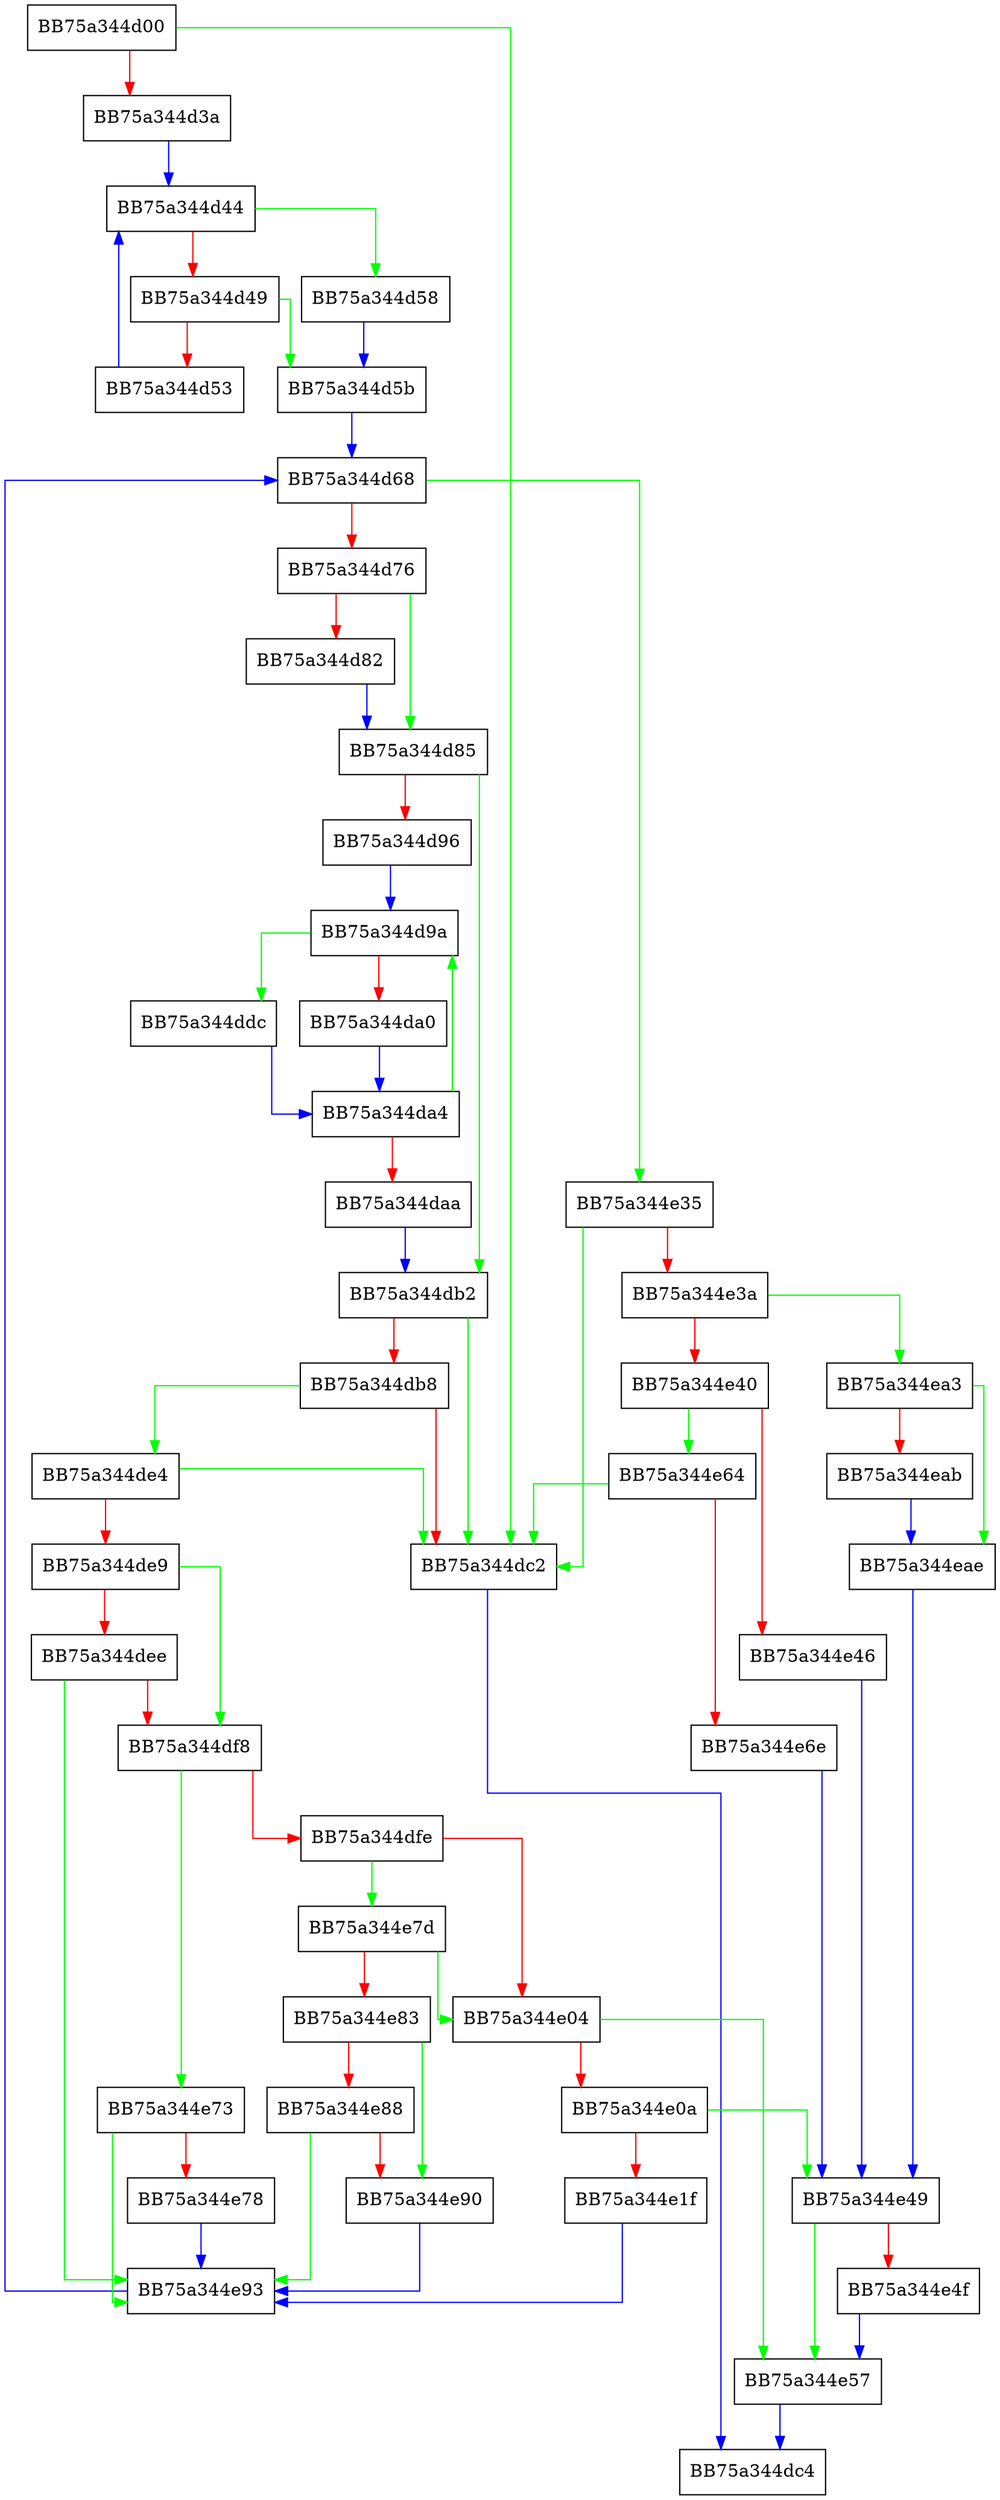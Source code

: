 digraph performThreadSwitch {
  node [shape="box"];
  graph [splines=ortho];
  BB75a344d00 -> BB75a344dc2 [color="green"];
  BB75a344d00 -> BB75a344d3a [color="red"];
  BB75a344d3a -> BB75a344d44 [color="blue"];
  BB75a344d44 -> BB75a344d58 [color="green"];
  BB75a344d44 -> BB75a344d49 [color="red"];
  BB75a344d49 -> BB75a344d5b [color="green"];
  BB75a344d49 -> BB75a344d53 [color="red"];
  BB75a344d53 -> BB75a344d44 [color="blue"];
  BB75a344d58 -> BB75a344d5b [color="blue"];
  BB75a344d5b -> BB75a344d68 [color="blue"];
  BB75a344d68 -> BB75a344e35 [color="green"];
  BB75a344d68 -> BB75a344d76 [color="red"];
  BB75a344d76 -> BB75a344d85 [color="green"];
  BB75a344d76 -> BB75a344d82 [color="red"];
  BB75a344d82 -> BB75a344d85 [color="blue"];
  BB75a344d85 -> BB75a344db2 [color="green"];
  BB75a344d85 -> BB75a344d96 [color="red"];
  BB75a344d96 -> BB75a344d9a [color="blue"];
  BB75a344d9a -> BB75a344ddc [color="green"];
  BB75a344d9a -> BB75a344da0 [color="red"];
  BB75a344da0 -> BB75a344da4 [color="blue"];
  BB75a344da4 -> BB75a344d9a [color="green"];
  BB75a344da4 -> BB75a344daa [color="red"];
  BB75a344daa -> BB75a344db2 [color="blue"];
  BB75a344db2 -> BB75a344dc2 [color="green"];
  BB75a344db2 -> BB75a344db8 [color="red"];
  BB75a344db8 -> BB75a344de4 [color="green"];
  BB75a344db8 -> BB75a344dc2 [color="red"];
  BB75a344dc2 -> BB75a344dc4 [color="blue"];
  BB75a344ddc -> BB75a344da4 [color="blue"];
  BB75a344de4 -> BB75a344dc2 [color="green"];
  BB75a344de4 -> BB75a344de9 [color="red"];
  BB75a344de9 -> BB75a344df8 [color="green"];
  BB75a344de9 -> BB75a344dee [color="red"];
  BB75a344dee -> BB75a344e93 [color="green"];
  BB75a344dee -> BB75a344df8 [color="red"];
  BB75a344df8 -> BB75a344e73 [color="green"];
  BB75a344df8 -> BB75a344dfe [color="red"];
  BB75a344dfe -> BB75a344e7d [color="green"];
  BB75a344dfe -> BB75a344e04 [color="red"];
  BB75a344e04 -> BB75a344e57 [color="green"];
  BB75a344e04 -> BB75a344e0a [color="red"];
  BB75a344e0a -> BB75a344e49 [color="green"];
  BB75a344e0a -> BB75a344e1f [color="red"];
  BB75a344e1f -> BB75a344e93 [color="blue"];
  BB75a344e35 -> BB75a344dc2 [color="green"];
  BB75a344e35 -> BB75a344e3a [color="red"];
  BB75a344e3a -> BB75a344ea3 [color="green"];
  BB75a344e3a -> BB75a344e40 [color="red"];
  BB75a344e40 -> BB75a344e64 [color="green"];
  BB75a344e40 -> BB75a344e46 [color="red"];
  BB75a344e46 -> BB75a344e49 [color="blue"];
  BB75a344e49 -> BB75a344e57 [color="green"];
  BB75a344e49 -> BB75a344e4f [color="red"];
  BB75a344e4f -> BB75a344e57 [color="blue"];
  BB75a344e57 -> BB75a344dc4 [color="blue"];
  BB75a344e64 -> BB75a344dc2 [color="green"];
  BB75a344e64 -> BB75a344e6e [color="red"];
  BB75a344e6e -> BB75a344e49 [color="blue"];
  BB75a344e73 -> BB75a344e93 [color="green"];
  BB75a344e73 -> BB75a344e78 [color="red"];
  BB75a344e78 -> BB75a344e93 [color="blue"];
  BB75a344e7d -> BB75a344e04 [color="green"];
  BB75a344e7d -> BB75a344e83 [color="red"];
  BB75a344e83 -> BB75a344e90 [color="green"];
  BB75a344e83 -> BB75a344e88 [color="red"];
  BB75a344e88 -> BB75a344e93 [color="green"];
  BB75a344e88 -> BB75a344e90 [color="red"];
  BB75a344e90 -> BB75a344e93 [color="blue"];
  BB75a344e93 -> BB75a344d68 [color="blue"];
  BB75a344ea3 -> BB75a344eae [color="green"];
  BB75a344ea3 -> BB75a344eab [color="red"];
  BB75a344eab -> BB75a344eae [color="blue"];
  BB75a344eae -> BB75a344e49 [color="blue"];
}